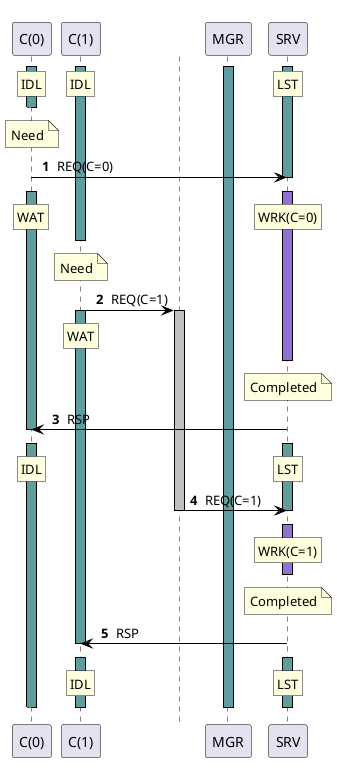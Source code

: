 @startuml
autonumber " <b>#</b> "
skinparam shadowing false
skinparam sequence {
ArrowColor Black
ActorBorderColor Black
LifeLineBorderColor Black
LifeLineBackgroundColor Black
ParticipantBorderColor Black
}
skinparam ControlBorderColor White
skinparam ControlBackgroundColor White
participant "C(0)" as A0 order 10100
activate A0 #CadetBlue
participant "C(1)" as A1 order 10200
activate A1 #CadetBlue
participant "MGR" as A2 order 10300
activate A2 #CadetBlue
participant "SRV" as A3 order 10400
activate A3 #CadetBlue
rnote over A0 : IDL
/ rnote over A1 : IDL
/ rnote over A3 : LST
autonumber stop
[<[#White]-- A0
autonumber resume
deactivate A0
note over A0 : Need
A0 -> A3 : REQ(C=0)
deactivate A3
autonumber stop
[<[#White]-- A0
autonumber resume
activate A0 #CadetBlue
activate A3 #MediumPurple
rnote over A0 : WAT
/ rnote over A3 : WRK(C=0)
autonumber stop
[<[#White]-- A0
autonumber resume
deactivate A1
note over A1 : Need
control " " as T0 order 10201
A1 -> T0 : REQ(C=1)
activate T0 #Silver
activate A1 #CadetBlue
rnote over A1 : WAT
autonumber stop
[<[#White]-- A0
autonumber resume
deactivate A3
note over A3 : Completed
A3 -> A0 : RSP
deactivate A0
autonumber stop
[<[#White]-- A0
autonumber resume
activate A3 #CadetBlue
activate A0 #CadetBlue
rnote over A3 : LST
/ rnote over A0 : IDL
T0 -> A3 : REQ(C=1)
deactivate T0
deactivate A3
autonumber stop
[<[#White]-- A0
autonumber resume
activate A3 #MediumPurple
rnote over A3 : WRK(C=1)
autonumber stop
[<[#White]-- A0
autonumber resume
deactivate A3
note over A3 : Completed
A3 -> A1 : RSP
deactivate A1
autonumber stop
[<[#White]-- A0
autonumber resume
activate A3 #CadetBlue
activate A1 #CadetBlue
rnote over A3 : LST
/ rnote over A1 : IDL
autonumber stop
[<[#White]-- A0
autonumber resume
deactivate A0
deactivate A1
deactivate A2
deactivate A3
@enduml
